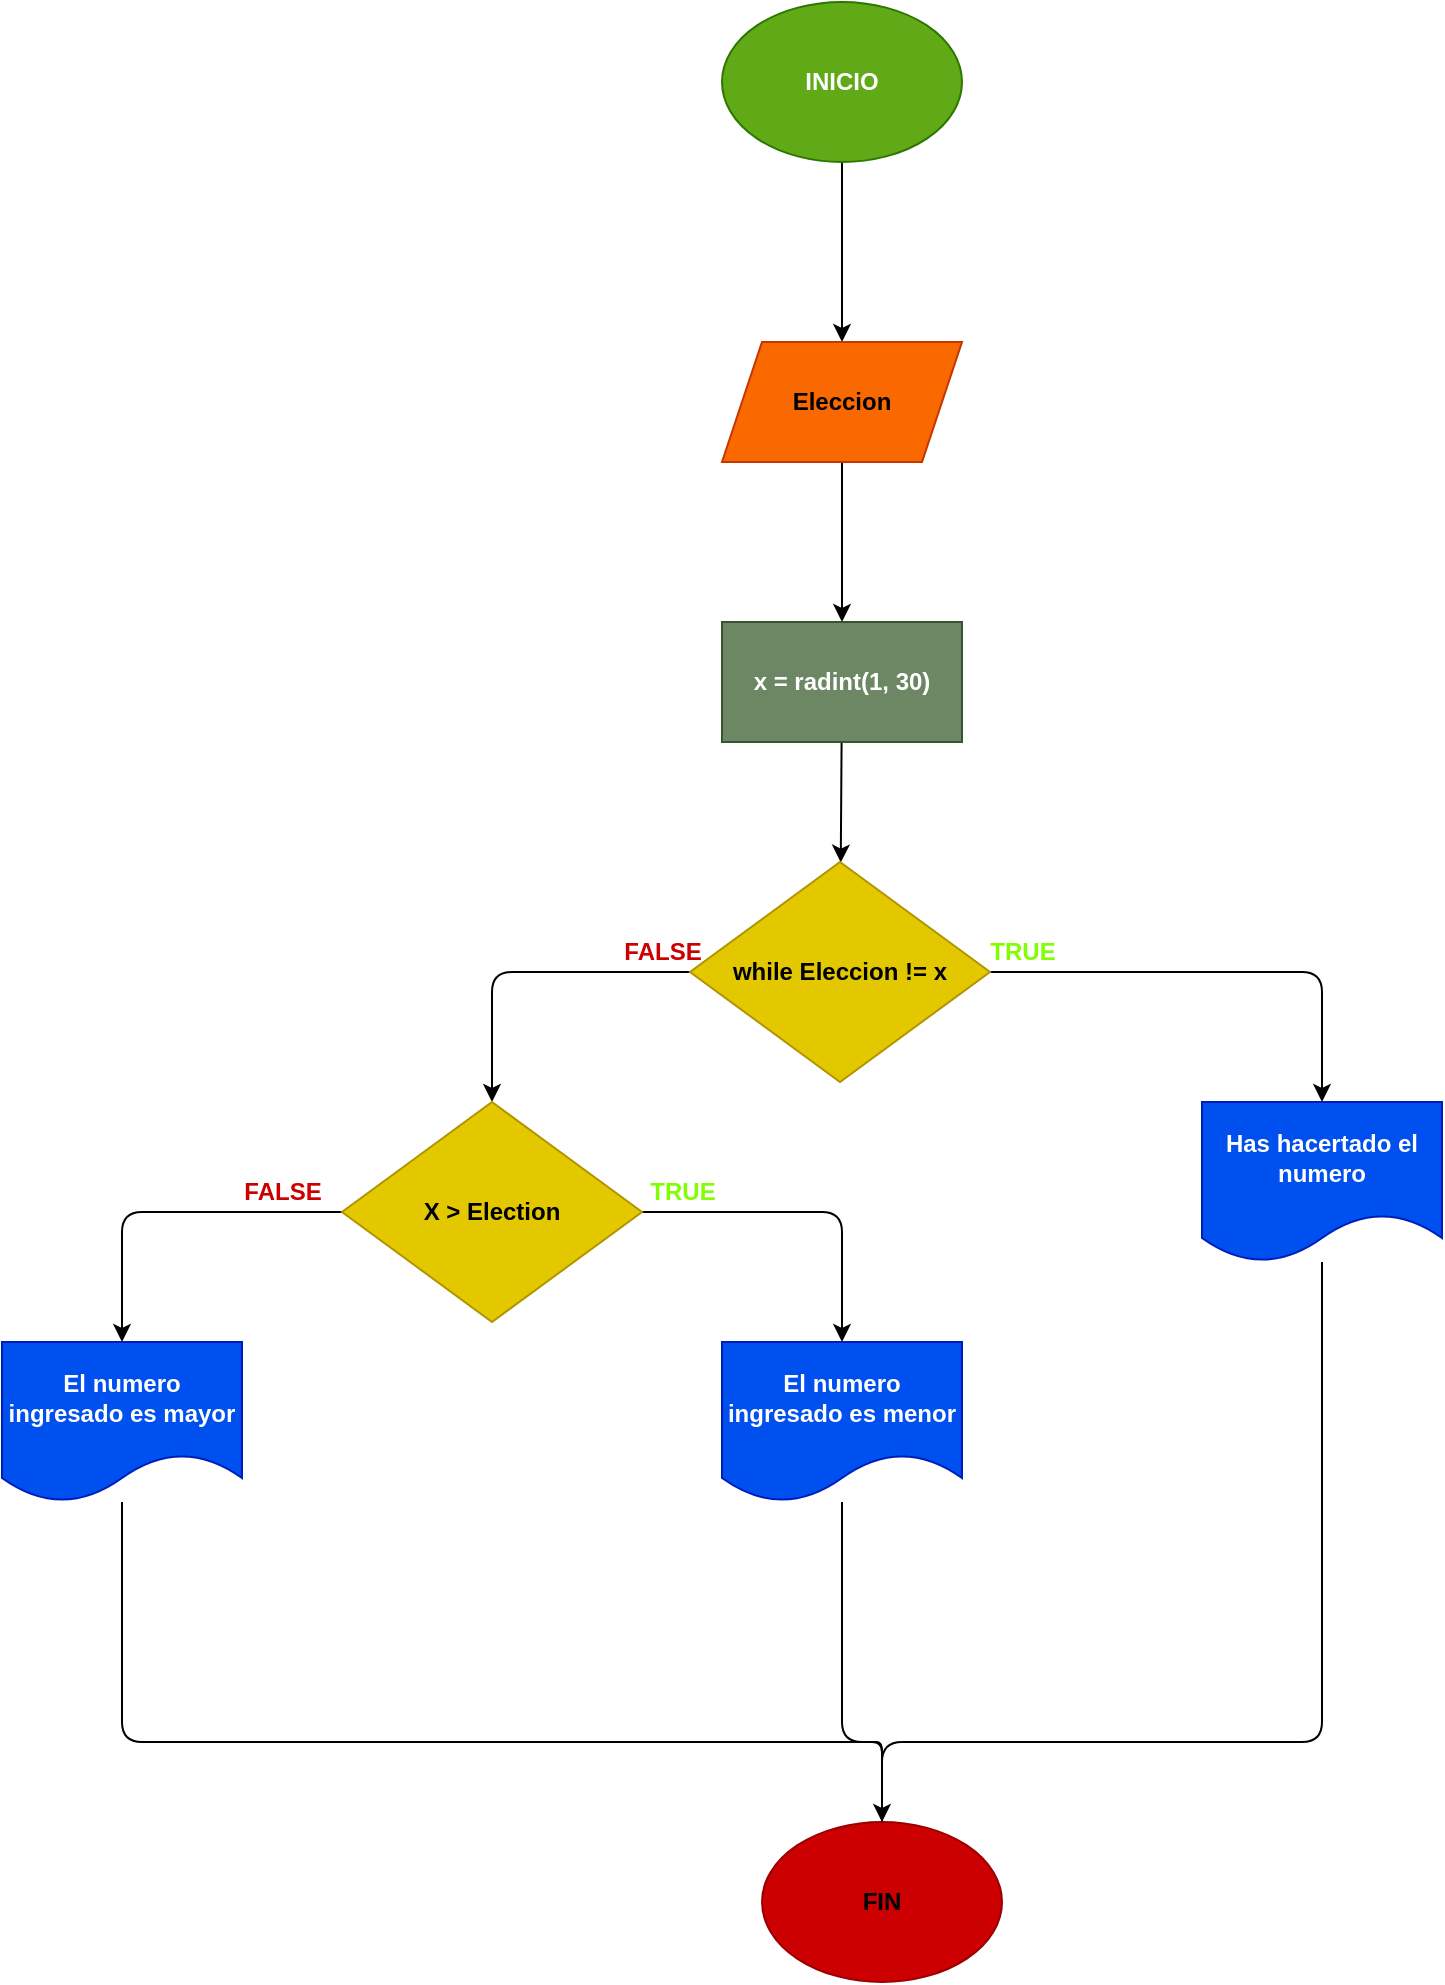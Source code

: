 <mxfile>
    <diagram id="pmZNuV1ExcgnEPhYttOu" name="Página-1">
        <mxGraphModel dx="1702" dy="543" grid="1" gridSize="10" guides="1" tooltips="1" connect="1" arrows="1" fold="1" page="1" pageScale="1" pageWidth="827" pageHeight="1169" math="0" shadow="0">
            <root>
                <mxCell id="0"/>
                <mxCell id="1" parent="0"/>
                <mxCell id="4" value="" style="edgeStyle=none;html=1;" parent="1" source="2" target="3" edge="1">
                    <mxGeometry relative="1" as="geometry"/>
                </mxCell>
                <mxCell id="2" value="&lt;b&gt;INICIO&lt;/b&gt;" style="ellipse;whiteSpace=wrap;html=1;fillColor=#60a917;fontColor=#ffffff;strokeColor=#2D7600;" parent="1" vertex="1">
                    <mxGeometry x="280" y="170" width="120" height="80" as="geometry"/>
                </mxCell>
                <mxCell id="6" value="" style="edgeStyle=none;html=1;" parent="1" source="3" target="5" edge="1">
                    <mxGeometry relative="1" as="geometry"/>
                </mxCell>
                <mxCell id="3" value="&lt;b&gt;Eleccion&lt;/b&gt;" style="shape=parallelogram;perimeter=parallelogramPerimeter;whiteSpace=wrap;html=1;fixedSize=1;fillColor=#fa6800;strokeColor=#C73500;fontColor=#000000;" parent="1" vertex="1">
                    <mxGeometry x="280" y="340" width="120" height="60" as="geometry"/>
                </mxCell>
                <mxCell id="8" value="" style="edgeStyle=none;html=1;" parent="1" source="5" target="7" edge="1">
                    <mxGeometry relative="1" as="geometry"/>
                </mxCell>
                <mxCell id="5" value="&lt;b&gt;x = radint(1, 30)&lt;/b&gt;" style="whiteSpace=wrap;html=1;fillColor=#6d8764;strokeColor=#3A5431;fontColor=#ffffff;" parent="1" vertex="1">
                    <mxGeometry x="280" y="480" width="120" height="60" as="geometry"/>
                </mxCell>
                <mxCell id="10" value="" style="edgeStyle=none;html=1;" parent="1" source="7" target="9" edge="1">
                    <mxGeometry relative="1" as="geometry">
                        <Array as="points">
                            <mxPoint x="580" y="655"/>
                        </Array>
                    </mxGeometry>
                </mxCell>
                <mxCell id="16" style="edgeStyle=none;html=1;entryX=0.5;entryY=0;entryDx=0;entryDy=0;" edge="1" parent="1" source="7" target="15">
                    <mxGeometry relative="1" as="geometry">
                        <Array as="points">
                            <mxPoint x="165" y="655"/>
                        </Array>
                    </mxGeometry>
                </mxCell>
                <mxCell id="7" value="&lt;b&gt;while Eleccion != x&lt;/b&gt;" style="rhombus;whiteSpace=wrap;html=1;fillColor=#e3c800;strokeColor=#B09500;fontColor=#000000;" parent="1" vertex="1">
                    <mxGeometry x="264" y="600" width="150" height="110" as="geometry"/>
                </mxCell>
                <mxCell id="23" style="edgeStyle=none;html=1;" edge="1" parent="1" source="9">
                    <mxGeometry relative="1" as="geometry">
                        <mxPoint x="360" y="1120" as="targetPoint"/>
                        <Array as="points">
                            <mxPoint x="580" y="1040"/>
                            <mxPoint x="360" y="1040"/>
                        </Array>
                    </mxGeometry>
                </mxCell>
                <mxCell id="9" value="&lt;b&gt;Has hacertado el numero&lt;/b&gt;" style="shape=document;whiteSpace=wrap;html=1;boundedLbl=1;fillColor=#0050ef;strokeColor=#001DBC;fontColor=#ffffff;" parent="1" vertex="1">
                    <mxGeometry x="520" y="720" width="120" height="80" as="geometry"/>
                </mxCell>
                <mxCell id="18" value="" style="edgeStyle=none;html=1;entryX=0.5;entryY=0;entryDx=0;entryDy=0;" edge="1" parent="1" source="15" target="17">
                    <mxGeometry relative="1" as="geometry">
                        <Array as="points">
                            <mxPoint x="340" y="775"/>
                        </Array>
                    </mxGeometry>
                </mxCell>
                <mxCell id="20" value="" style="edgeStyle=none;html=1;" edge="1" parent="1" source="15" target="19">
                    <mxGeometry relative="1" as="geometry">
                        <Array as="points">
                            <mxPoint x="-20" y="775"/>
                        </Array>
                    </mxGeometry>
                </mxCell>
                <mxCell id="15" value="&lt;b&gt;X &amp;gt; Election&lt;/b&gt;" style="rhombus;whiteSpace=wrap;html=1;fillColor=#e3c800;strokeColor=#B09500;fontColor=#000000;" vertex="1" parent="1">
                    <mxGeometry x="90" y="720" width="150" height="110" as="geometry"/>
                </mxCell>
                <mxCell id="22" style="edgeStyle=none;html=1;" edge="1" parent="1" source="17">
                    <mxGeometry relative="1" as="geometry">
                        <mxPoint x="360" y="1120.0" as="targetPoint"/>
                        <Array as="points">
                            <mxPoint x="340" y="1040"/>
                            <mxPoint x="360" y="1040"/>
                            <mxPoint x="360" y="1050"/>
                        </Array>
                    </mxGeometry>
                </mxCell>
                <mxCell id="17" value="&lt;b&gt;El numero ingresado es menor&lt;/b&gt;" style="shape=document;whiteSpace=wrap;html=1;boundedLbl=1;fillColor=#0050ef;strokeColor=#001DBC;fontColor=#ffffff;" vertex="1" parent="1">
                    <mxGeometry x="280" y="840" width="120" height="80" as="geometry"/>
                </mxCell>
                <mxCell id="21" style="edgeStyle=none;html=1;" edge="1" parent="1" source="19" target="24">
                    <mxGeometry relative="1" as="geometry">
                        <mxPoint x="360" y="1120.0" as="targetPoint"/>
                        <Array as="points">
                            <mxPoint x="-20" y="1040"/>
                            <mxPoint x="350" y="1040"/>
                            <mxPoint x="360" y="1040"/>
                            <mxPoint x="360" y="1050"/>
                        </Array>
                    </mxGeometry>
                </mxCell>
                <mxCell id="19" value="&lt;b&gt;El numero ingresado es mayor&lt;/b&gt;" style="shape=document;whiteSpace=wrap;html=1;boundedLbl=1;fillColor=#0050ef;strokeColor=#001DBC;fontColor=#ffffff;" vertex="1" parent="1">
                    <mxGeometry x="-80" y="840" width="120" height="80" as="geometry"/>
                </mxCell>
                <mxCell id="24" value="&lt;b&gt;FIN&lt;/b&gt;" style="ellipse;whiteSpace=wrap;html=1;strokeColor=#990000;fillColor=#CC0000;" vertex="1" parent="1">
                    <mxGeometry x="300" y="1080.0" width="120" height="80" as="geometry"/>
                </mxCell>
                <mxCell id="25" value="&lt;b&gt;&lt;font color=&quot;#80ff00&quot;&gt;TRUE&lt;/font&gt;&lt;/b&gt;" style="text;html=1;align=center;verticalAlign=middle;resizable=0;points=[];autosize=1;strokeColor=none;fillColor=none;" vertex="1" parent="1">
                    <mxGeometry x="400" y="630" width="60" height="30" as="geometry"/>
                </mxCell>
                <mxCell id="27" value="&lt;b&gt;&lt;font color=&quot;#80ff00&quot;&gt;TRUE&lt;/font&gt;&lt;/b&gt;" style="text;html=1;align=center;verticalAlign=middle;resizable=0;points=[];autosize=1;strokeColor=none;fillColor=none;" vertex="1" parent="1">
                    <mxGeometry x="230" y="750" width="60" height="30" as="geometry"/>
                </mxCell>
                <mxCell id="28" value="&lt;font color=&quot;#cc0000&quot;&gt;&lt;b&gt;FALSE&lt;/b&gt;&lt;/font&gt;" style="text;html=1;align=center;verticalAlign=middle;resizable=0;points=[];autosize=1;strokeColor=none;fillColor=none;fontColor=#80FF00;" vertex="1" parent="1">
                    <mxGeometry x="220" y="630" width="60" height="30" as="geometry"/>
                </mxCell>
                <mxCell id="30" value="&lt;font color=&quot;#cc0000&quot;&gt;&lt;b&gt;FALSE&lt;/b&gt;&lt;/font&gt;" style="text;html=1;align=center;verticalAlign=middle;resizable=0;points=[];autosize=1;strokeColor=none;fillColor=none;fontColor=#80FF00;" vertex="1" parent="1">
                    <mxGeometry x="30" y="750" width="60" height="30" as="geometry"/>
                </mxCell>
            </root>
        </mxGraphModel>
    </diagram>
</mxfile>